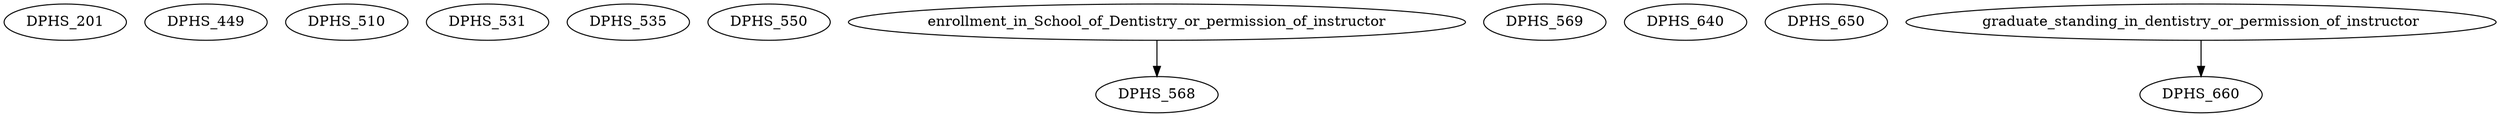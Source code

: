 digraph G {
    DPHS_201;
    DPHS_449;
    DPHS_510;
    DPHS_531;
    DPHS_535;
    DPHS_550;
    edge [color=black];
    enrollment_in_School_of_Dentistry_or_permission_of_instructor -> DPHS_568;
    DPHS_569;
    DPHS_640;
    DPHS_650;
    edge [color=black];
    graduate_standing_in_dentistry_or_permission_of_instructor -> DPHS_660;
}
